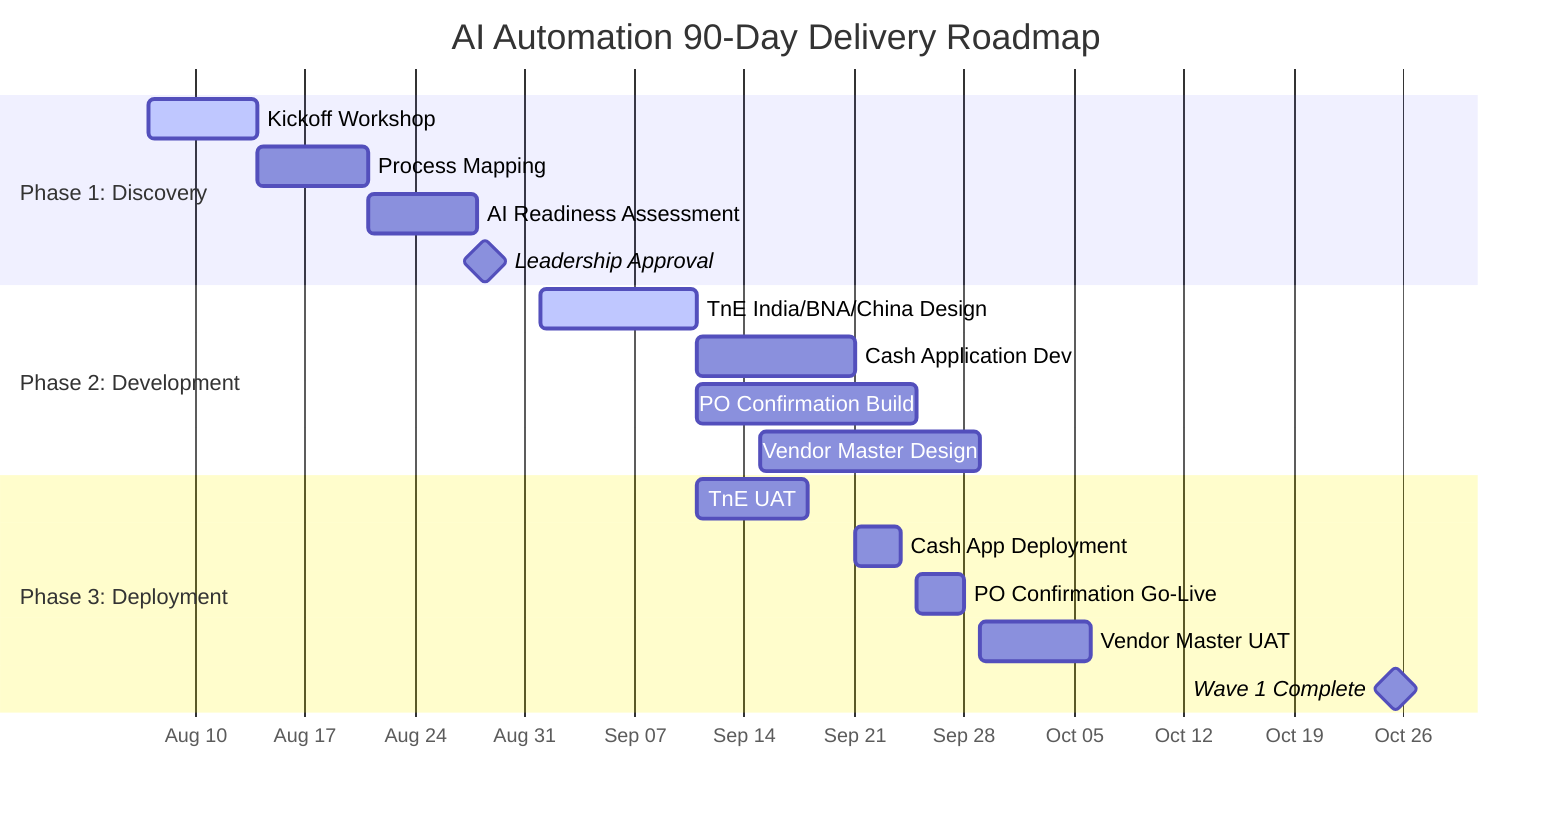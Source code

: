 gantt
    title AI Automation 90-Day Delivery Roadmap
    dateFormat  YYYY-MM-DD
    axisFormat  %b %d
    
    section Phase 1: Discovery
    Kickoff Workshop           :active,    p1, 2025-08-07, 7d
    Process Mapping            :           p2, after p1, 7d
    AI Readiness Assessment    :           p3, after p2, 7d
    Leadership Approval        :milestone, m1, 2025-08-28, 1d
    
    section Phase 2: Development
    TnE India/BNA/China Design   :active,  tne_des, 2025-09-01, 10d
    Cash Application Dev         :         cash_dev, after tne_des, 10d
    PO Confirmation Build        :         po_build, after tne_des, 14d
    Vendor Master Design         :         vendor_des, 2025-09-15, 14d
    
    section Phase 3: Deployment
    TnE UAT                :         tne_uat, after tne_des, 7d
    Cash App Deployment     :         cash_dep, after cash_dev, 3d
    PO Confirmation Go-Live :         po_live, after po_build, 3d
    Vendor Master UAT       :         vendor_uat, after vendor_des, 7d
    Wave 1 Complete        :milestone, m2, 2025-10-25, 1d